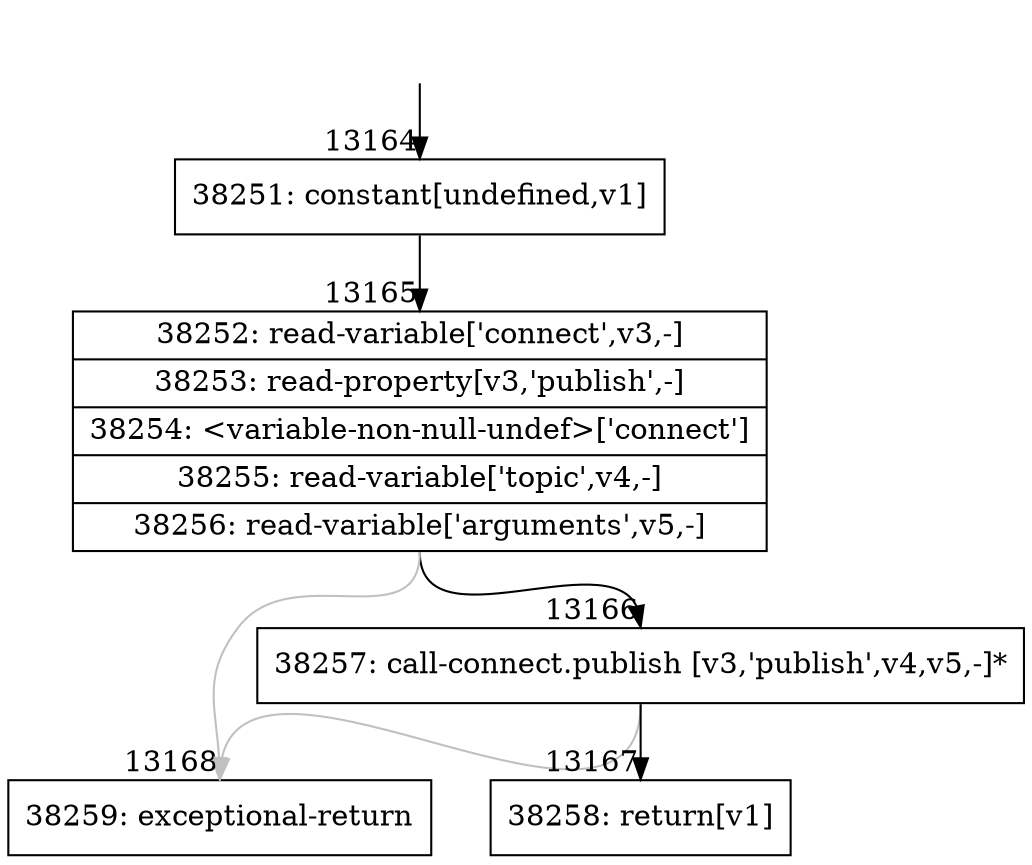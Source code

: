 digraph {
rankdir="TD"
BB_entry969[shape=none,label=""];
BB_entry969 -> BB13164 [tailport=s, headport=n, headlabel="    13164"]
BB13164 [shape=record label="{38251: constant[undefined,v1]}" ] 
BB13164 -> BB13165 [tailport=s, headport=n, headlabel="      13165"]
BB13165 [shape=record label="{38252: read-variable['connect',v3,-]|38253: read-property[v3,'publish',-]|38254: \<variable-non-null-undef\>['connect']|38255: read-variable['topic',v4,-]|38256: read-variable['arguments',v5,-]}" ] 
BB13165 -> BB13166 [tailport=s, headport=n, headlabel="      13166"]
BB13165 -> BB13168 [tailport=s, headport=n, color=gray, headlabel="      13168"]
BB13166 [shape=record label="{38257: call-connect.publish [v3,'publish',v4,v5,-]*}" ] 
BB13166 -> BB13167 [tailport=s, headport=n, headlabel="      13167"]
BB13166 -> BB13168 [tailport=s, headport=n, color=gray]
BB13167 [shape=record label="{38258: return[v1]}" ] 
BB13168 [shape=record label="{38259: exceptional-return}" ] 
//#$~ 18507
}
